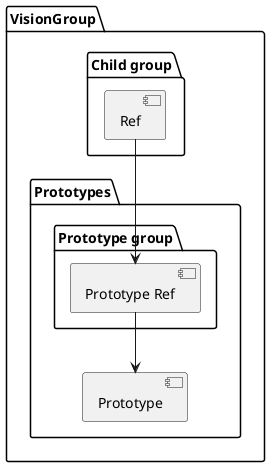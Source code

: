 @startuml
package "VisionGroup" {
    package "Prototypes"{
        [Prototype]
        package "Prototype group"{
            [Prototype Ref] --> [Prototype]
        }
    }

    package "Child group"{
      [Ref] --> [Prototype Ref]
    }
}
@enduml